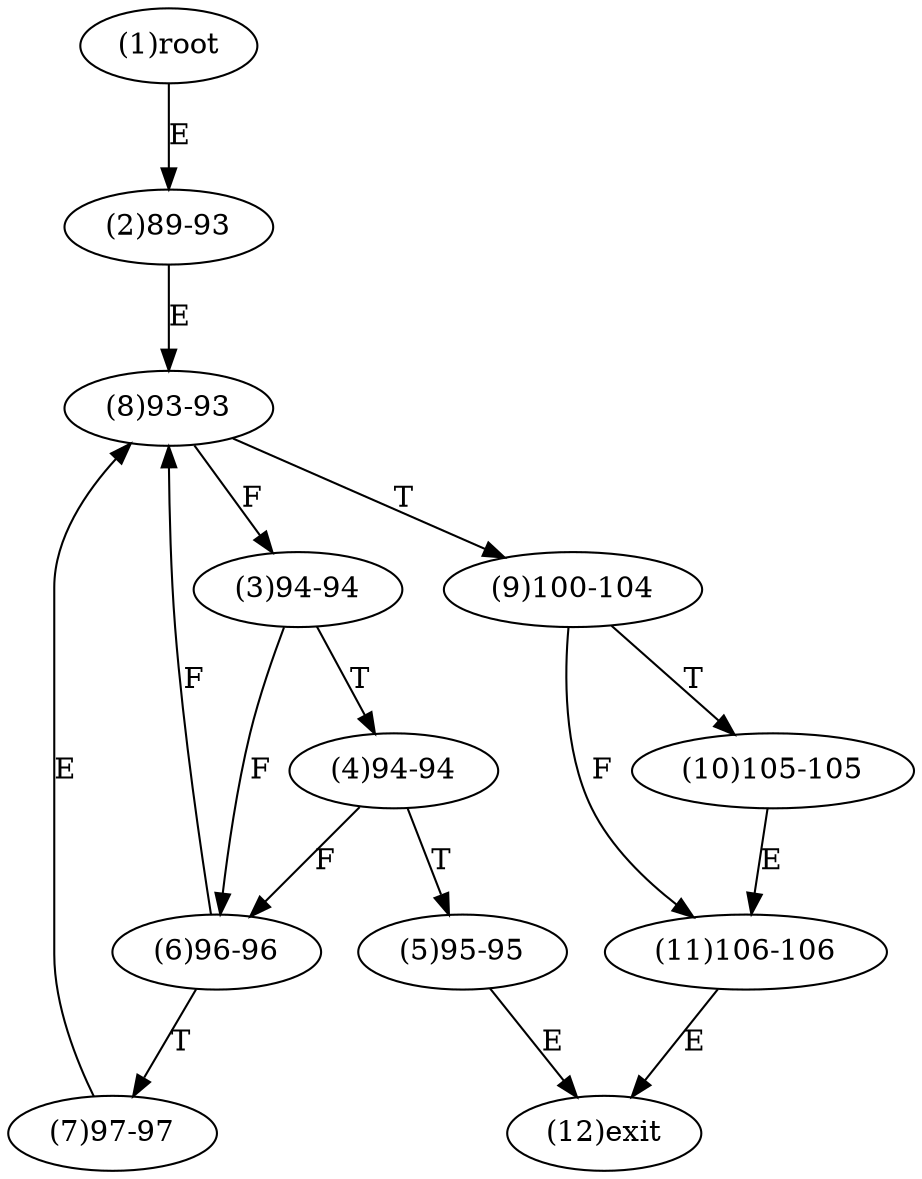 digraph "" { 
1[ label="(1)root"];
2[ label="(2)89-93"];
3[ label="(3)94-94"];
4[ label="(4)94-94"];
5[ label="(5)95-95"];
6[ label="(6)96-96"];
7[ label="(7)97-97"];
8[ label="(8)93-93"];
9[ label="(9)100-104"];
10[ label="(10)105-105"];
11[ label="(11)106-106"];
12[ label="(12)exit"];
1->2[ label="E"];
2->8[ label="E"];
3->6[ label="F"];
3->4[ label="T"];
4->6[ label="F"];
4->5[ label="T"];
5->12[ label="E"];
6->8[ label="F"];
6->7[ label="T"];
7->8[ label="E"];
8->3[ label="F"];
8->9[ label="T"];
9->11[ label="F"];
9->10[ label="T"];
10->11[ label="E"];
11->12[ label="E"];
}